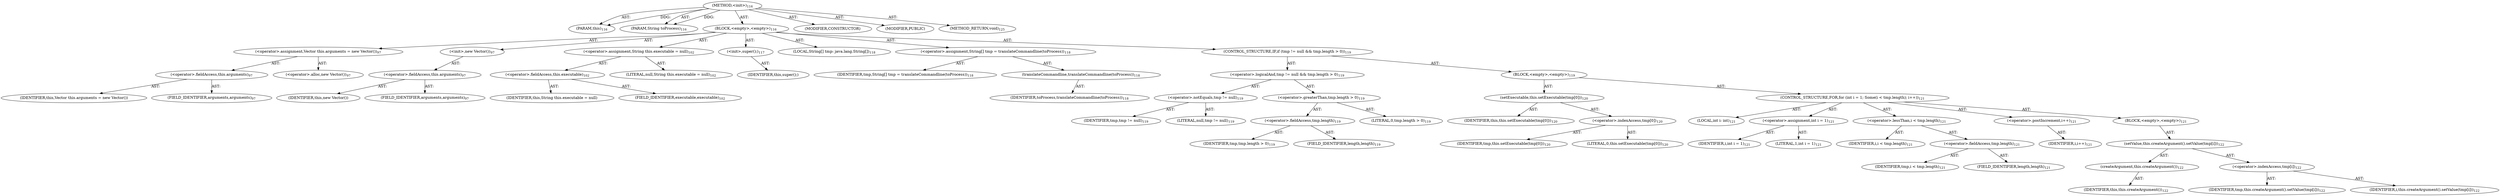 digraph "&lt;init&gt;" {  
"111669149696" [label = <(METHOD,&lt;init&gt;)<SUB>116</SUB>> ]
"115964117005" [label = <(PARAM,this)<SUB>116</SUB>> ]
"115964117007" [label = <(PARAM,String toProcess)<SUB>116</SUB>> ]
"25769803776" [label = <(BLOCK,&lt;empty&gt;,&lt;empty&gt;)<SUB>116</SUB>> ]
"30064771074" [label = <(&lt;operator&gt;.assignment,Vector this.arguments = new Vector())<SUB>97</SUB>> ]
"30064771075" [label = <(&lt;operator&gt;.fieldAccess,this.arguments)<SUB>97</SUB>> ]
"68719476754" [label = <(IDENTIFIER,this,Vector this.arguments = new Vector())> ]
"55834574848" [label = <(FIELD_IDENTIFIER,arguments,arguments)<SUB>97</SUB>> ]
"30064771076" [label = <(&lt;operator&gt;.alloc,new Vector())<SUB>97</SUB>> ]
"30064771077" [label = <(&lt;init&gt;,new Vector())<SUB>97</SUB>> ]
"30064771078" [label = <(&lt;operator&gt;.fieldAccess,this.arguments)<SUB>97</SUB>> ]
"68719476755" [label = <(IDENTIFIER,this,new Vector())> ]
"55834574849" [label = <(FIELD_IDENTIFIER,arguments,arguments)<SUB>97</SUB>> ]
"30064771079" [label = <(&lt;operator&gt;.assignment,String this.executable = null)<SUB>102</SUB>> ]
"30064771080" [label = <(&lt;operator&gt;.fieldAccess,this.executable)<SUB>102</SUB>> ]
"68719476756" [label = <(IDENTIFIER,this,String this.executable = null)> ]
"55834574850" [label = <(FIELD_IDENTIFIER,executable,executable)<SUB>102</SUB>> ]
"90194313216" [label = <(LITERAL,null,String this.executable = null)<SUB>102</SUB>> ]
"30064771072" [label = <(&lt;init&gt;,super();)<SUB>117</SUB>> ]
"68719476750" [label = <(IDENTIFIER,this,super();)> ]
"94489280512" [label = <(LOCAL,String[] tmp: java.lang.String[])<SUB>118</SUB>> ]
"30064771081" [label = <(&lt;operator&gt;.assignment,String[] tmp = translateCommandline(toProcess))<SUB>118</SUB>> ]
"68719476757" [label = <(IDENTIFIER,tmp,String[] tmp = translateCommandline(toProcess))<SUB>118</SUB>> ]
"30064771082" [label = <(translateCommandline,translateCommandline(toProcess))<SUB>118</SUB>> ]
"68719476758" [label = <(IDENTIFIER,toProcess,translateCommandline(toProcess))<SUB>118</SUB>> ]
"47244640256" [label = <(CONTROL_STRUCTURE,IF,if (tmp != null &amp;&amp; tmp.length &gt; 0))<SUB>119</SUB>> ]
"30064771083" [label = <(&lt;operator&gt;.logicalAnd,tmp != null &amp;&amp; tmp.length &gt; 0)<SUB>119</SUB>> ]
"30064771084" [label = <(&lt;operator&gt;.notEquals,tmp != null)<SUB>119</SUB>> ]
"68719476759" [label = <(IDENTIFIER,tmp,tmp != null)<SUB>119</SUB>> ]
"90194313217" [label = <(LITERAL,null,tmp != null)<SUB>119</SUB>> ]
"30064771085" [label = <(&lt;operator&gt;.greaterThan,tmp.length &gt; 0)<SUB>119</SUB>> ]
"30064771086" [label = <(&lt;operator&gt;.fieldAccess,tmp.length)<SUB>119</SUB>> ]
"68719476760" [label = <(IDENTIFIER,tmp,tmp.length &gt; 0)<SUB>119</SUB>> ]
"55834574851" [label = <(FIELD_IDENTIFIER,length,length)<SUB>119</SUB>> ]
"90194313218" [label = <(LITERAL,0,tmp.length &gt; 0)<SUB>119</SUB>> ]
"25769803777" [label = <(BLOCK,&lt;empty&gt;,&lt;empty&gt;)<SUB>119</SUB>> ]
"30064771087" [label = <(setExecutable,this.setExecutable(tmp[0]))<SUB>120</SUB>> ]
"68719476751" [label = <(IDENTIFIER,this,this.setExecutable(tmp[0]))<SUB>120</SUB>> ]
"30064771088" [label = <(&lt;operator&gt;.indexAccess,tmp[0])<SUB>120</SUB>> ]
"68719476761" [label = <(IDENTIFIER,tmp,this.setExecutable(tmp[0]))<SUB>120</SUB>> ]
"90194313219" [label = <(LITERAL,0,this.setExecutable(tmp[0]))<SUB>120</SUB>> ]
"47244640257" [label = <(CONTROL_STRUCTURE,FOR,for (int i = 1; Some(i &lt; tmp.length); i++))<SUB>121</SUB>> ]
"94489280513" [label = <(LOCAL,int i: int)<SUB>121</SUB>> ]
"30064771089" [label = <(&lt;operator&gt;.assignment,int i = 1)<SUB>121</SUB>> ]
"68719476762" [label = <(IDENTIFIER,i,int i = 1)<SUB>121</SUB>> ]
"90194313220" [label = <(LITERAL,1,int i = 1)<SUB>121</SUB>> ]
"30064771090" [label = <(&lt;operator&gt;.lessThan,i &lt; tmp.length)<SUB>121</SUB>> ]
"68719476763" [label = <(IDENTIFIER,i,i &lt; tmp.length)<SUB>121</SUB>> ]
"30064771091" [label = <(&lt;operator&gt;.fieldAccess,tmp.length)<SUB>121</SUB>> ]
"68719476764" [label = <(IDENTIFIER,tmp,i &lt; tmp.length)<SUB>121</SUB>> ]
"55834574852" [label = <(FIELD_IDENTIFIER,length,length)<SUB>121</SUB>> ]
"30064771092" [label = <(&lt;operator&gt;.postIncrement,i++)<SUB>121</SUB>> ]
"68719476765" [label = <(IDENTIFIER,i,i++)<SUB>121</SUB>> ]
"25769803778" [label = <(BLOCK,&lt;empty&gt;,&lt;empty&gt;)<SUB>121</SUB>> ]
"30064771093" [label = <(setValue,this.createArgument().setValue(tmp[i]))<SUB>122</SUB>> ]
"30064771094" [label = <(createArgument,this.createArgument())<SUB>122</SUB>> ]
"68719476752" [label = <(IDENTIFIER,this,this.createArgument())<SUB>122</SUB>> ]
"30064771095" [label = <(&lt;operator&gt;.indexAccess,tmp[i])<SUB>122</SUB>> ]
"68719476766" [label = <(IDENTIFIER,tmp,this.createArgument().setValue(tmp[i]))<SUB>122</SUB>> ]
"68719476767" [label = <(IDENTIFIER,i,this.createArgument().setValue(tmp[i]))<SUB>122</SUB>> ]
"133143986180" [label = <(MODIFIER,CONSTRUCTOR)> ]
"133143986181" [label = <(MODIFIER,PUBLIC)> ]
"128849018880" [label = <(METHOD_RETURN,void)<SUB>125</SUB>> ]
  "111669149696" -> "115964117005"  [ label = "AST: "] 
  "111669149696" -> "115964117007"  [ label = "AST: "] 
  "111669149696" -> "25769803776"  [ label = "AST: "] 
  "111669149696" -> "133143986180"  [ label = "AST: "] 
  "111669149696" -> "133143986181"  [ label = "AST: "] 
  "111669149696" -> "128849018880"  [ label = "AST: "] 
  "25769803776" -> "30064771074"  [ label = "AST: "] 
  "25769803776" -> "30064771077"  [ label = "AST: "] 
  "25769803776" -> "30064771079"  [ label = "AST: "] 
  "25769803776" -> "30064771072"  [ label = "AST: "] 
  "25769803776" -> "94489280512"  [ label = "AST: "] 
  "25769803776" -> "30064771081"  [ label = "AST: "] 
  "25769803776" -> "47244640256"  [ label = "AST: "] 
  "30064771074" -> "30064771075"  [ label = "AST: "] 
  "30064771074" -> "30064771076"  [ label = "AST: "] 
  "30064771075" -> "68719476754"  [ label = "AST: "] 
  "30064771075" -> "55834574848"  [ label = "AST: "] 
  "30064771077" -> "30064771078"  [ label = "AST: "] 
  "30064771078" -> "68719476755"  [ label = "AST: "] 
  "30064771078" -> "55834574849"  [ label = "AST: "] 
  "30064771079" -> "30064771080"  [ label = "AST: "] 
  "30064771079" -> "90194313216"  [ label = "AST: "] 
  "30064771080" -> "68719476756"  [ label = "AST: "] 
  "30064771080" -> "55834574850"  [ label = "AST: "] 
  "30064771072" -> "68719476750"  [ label = "AST: "] 
  "30064771081" -> "68719476757"  [ label = "AST: "] 
  "30064771081" -> "30064771082"  [ label = "AST: "] 
  "30064771082" -> "68719476758"  [ label = "AST: "] 
  "47244640256" -> "30064771083"  [ label = "AST: "] 
  "47244640256" -> "25769803777"  [ label = "AST: "] 
  "30064771083" -> "30064771084"  [ label = "AST: "] 
  "30064771083" -> "30064771085"  [ label = "AST: "] 
  "30064771084" -> "68719476759"  [ label = "AST: "] 
  "30064771084" -> "90194313217"  [ label = "AST: "] 
  "30064771085" -> "30064771086"  [ label = "AST: "] 
  "30064771085" -> "90194313218"  [ label = "AST: "] 
  "30064771086" -> "68719476760"  [ label = "AST: "] 
  "30064771086" -> "55834574851"  [ label = "AST: "] 
  "25769803777" -> "30064771087"  [ label = "AST: "] 
  "25769803777" -> "47244640257"  [ label = "AST: "] 
  "30064771087" -> "68719476751"  [ label = "AST: "] 
  "30064771087" -> "30064771088"  [ label = "AST: "] 
  "30064771088" -> "68719476761"  [ label = "AST: "] 
  "30064771088" -> "90194313219"  [ label = "AST: "] 
  "47244640257" -> "94489280513"  [ label = "AST: "] 
  "47244640257" -> "30064771089"  [ label = "AST: "] 
  "47244640257" -> "30064771090"  [ label = "AST: "] 
  "47244640257" -> "30064771092"  [ label = "AST: "] 
  "47244640257" -> "25769803778"  [ label = "AST: "] 
  "30064771089" -> "68719476762"  [ label = "AST: "] 
  "30064771089" -> "90194313220"  [ label = "AST: "] 
  "30064771090" -> "68719476763"  [ label = "AST: "] 
  "30064771090" -> "30064771091"  [ label = "AST: "] 
  "30064771091" -> "68719476764"  [ label = "AST: "] 
  "30064771091" -> "55834574852"  [ label = "AST: "] 
  "30064771092" -> "68719476765"  [ label = "AST: "] 
  "25769803778" -> "30064771093"  [ label = "AST: "] 
  "30064771093" -> "30064771094"  [ label = "AST: "] 
  "30064771093" -> "30064771095"  [ label = "AST: "] 
  "30064771094" -> "68719476752"  [ label = "AST: "] 
  "30064771095" -> "68719476766"  [ label = "AST: "] 
  "30064771095" -> "68719476767"  [ label = "AST: "] 
  "111669149696" -> "115964117005"  [ label = "DDG: "] 
  "111669149696" -> "115964117007"  [ label = "DDG: "] 
}
